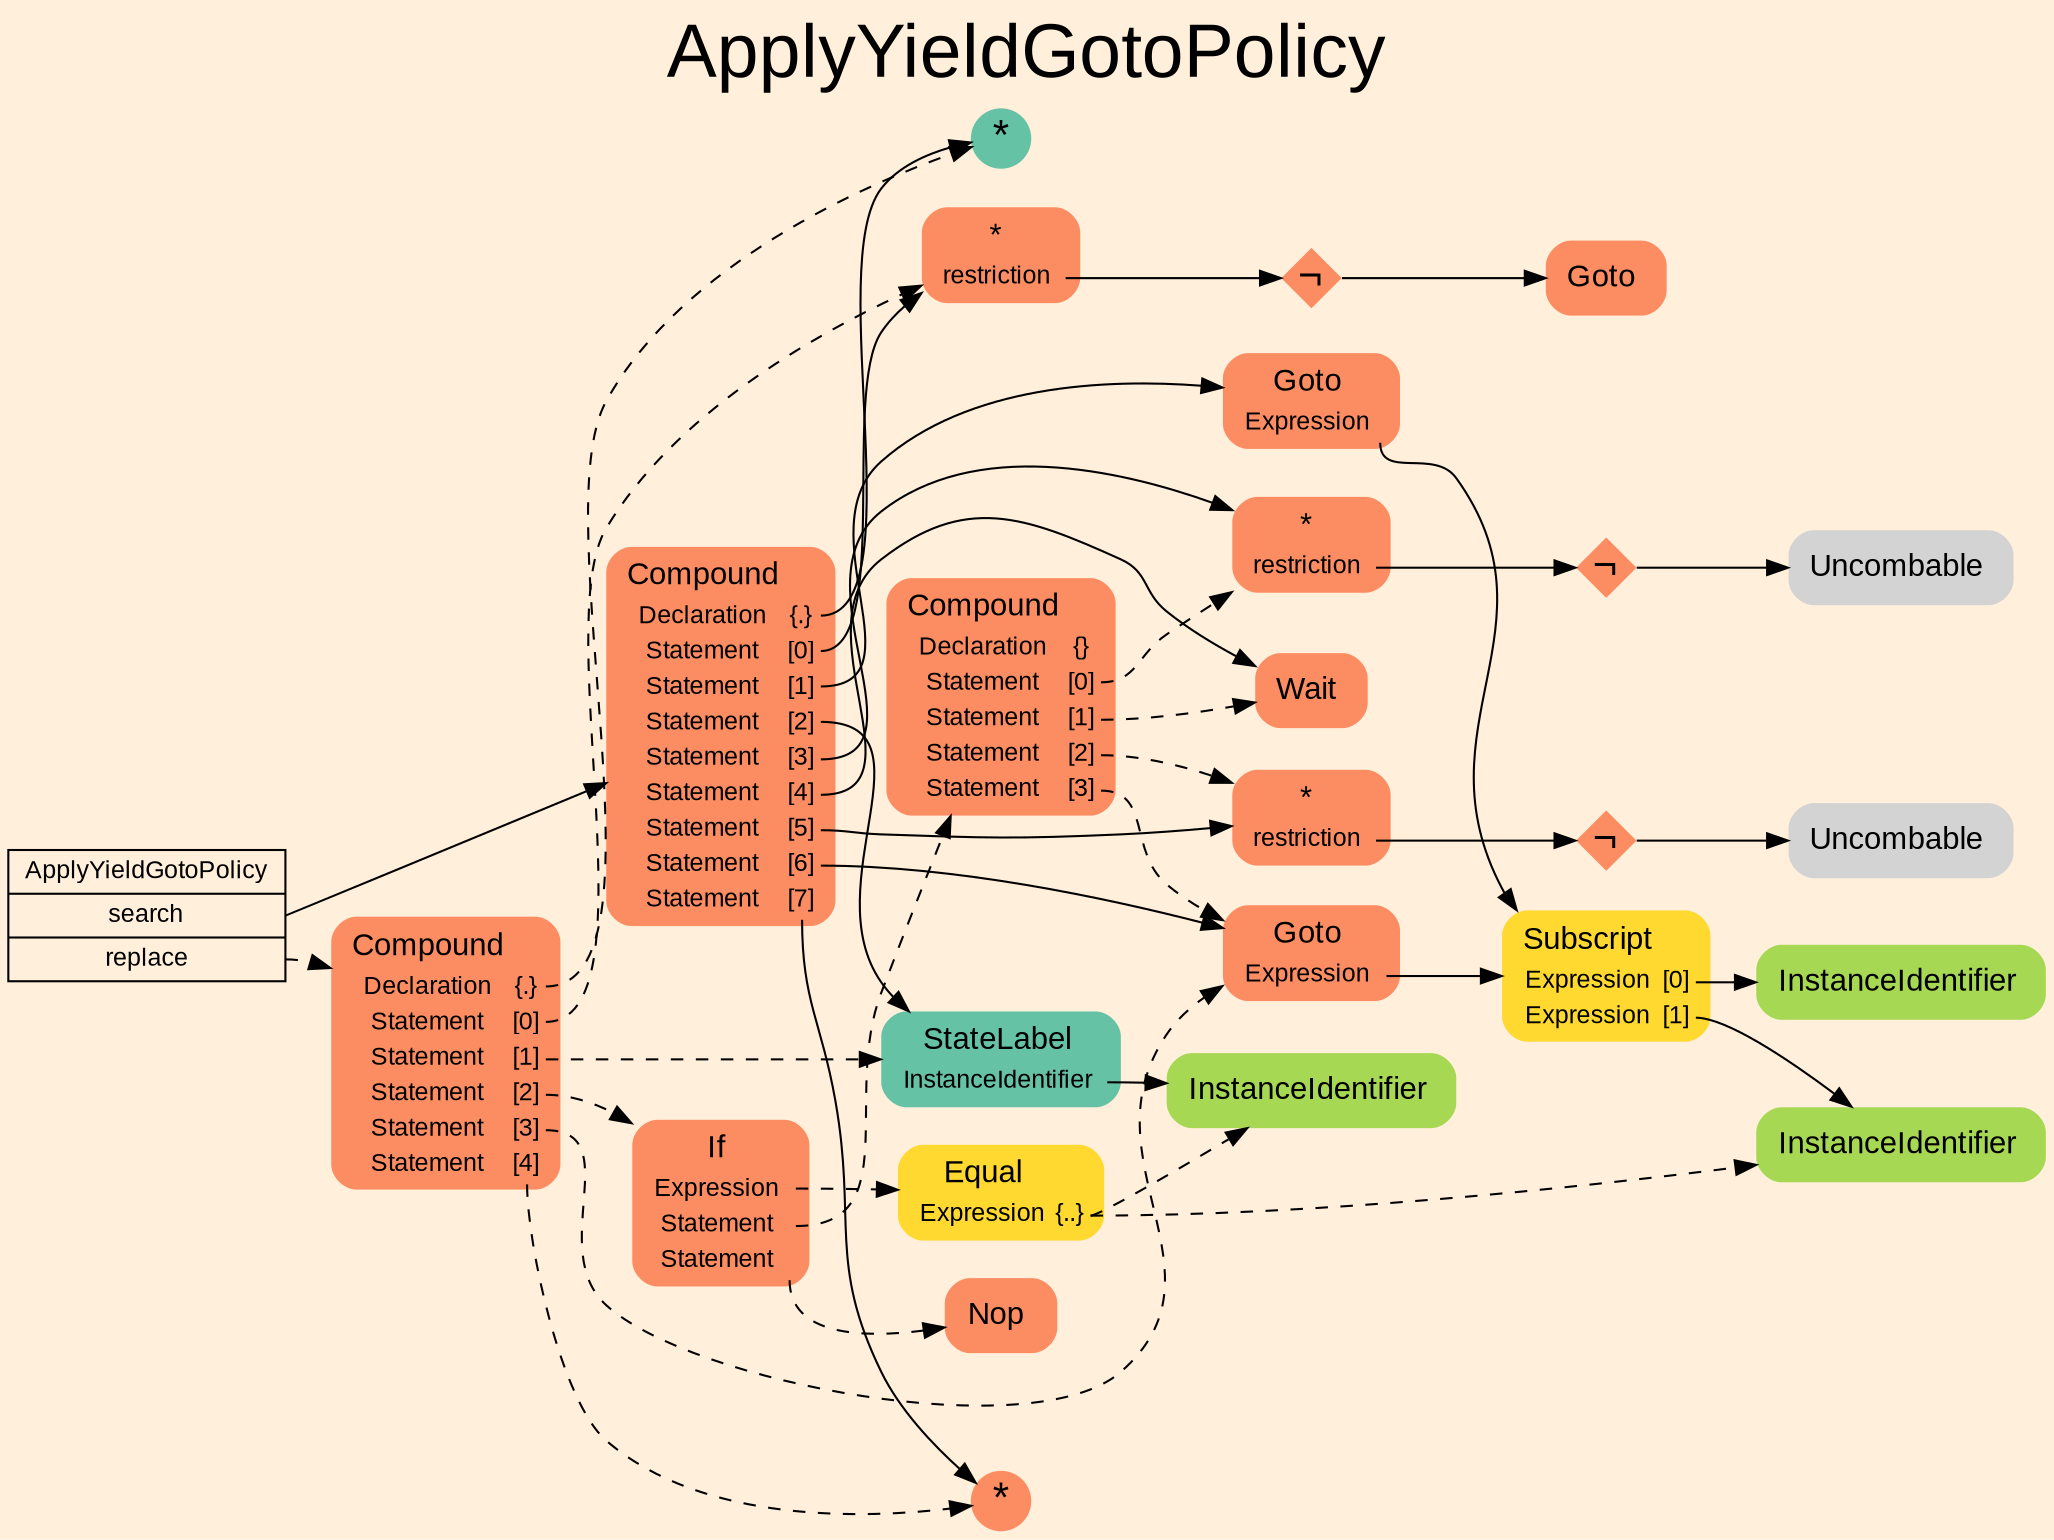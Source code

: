 digraph "ApplyYieldGotoPolicy" {
label = "ApplyYieldGotoPolicy"
labelloc = t
fontsize = "36"
graph [
    rankdir = "LR"
    ranksep = 0.3
    bgcolor = antiquewhite1
    color = black
    fontcolor = black
    fontname = "Arial"
];
node [
    fontname = "Arial"
];
edge [
    fontname = "Arial"
];

// -------------------- transformation figure --------------------
// -------- block CR#P75-0 ----------
"CR#P75-0" [
    shape = "record"
    fillcolor = antiquewhite1
    label = "<fixed> ApplyYieldGotoPolicy | <port0> search | <port1> replace"
    style = "filled"
    fontsize = "12"
    color = black
    fontcolor = black
];

"CR#P75-0":port0 -> "#B-2-1354" [
    color = black
    fontcolor = black
];

"CR#P75-0":port1 -> "#B-2-1355" [
    style="dashed"
    color = black
    fontcolor = black
];

// -------- block #B-2-1354 ----------
"#B-2-1354" [
    shape = "plaintext"
    fillcolor = "/set28/2"
    label = <<TABLE BORDER="0" CELLBORDER="0" CELLSPACING="0">
     <TR><TD><FONT POINT-SIZE="15.0">Compound</FONT></TD><TD></TD></TR>
     <TR><TD>Declaration</TD><TD PORT="port0">{.}</TD></TR>
     <TR><TD>Statement</TD><TD PORT="port1">[0]</TD></TR>
     <TR><TD>Statement</TD><TD PORT="port2">[1]</TD></TR>
     <TR><TD>Statement</TD><TD PORT="port3">[2]</TD></TR>
     <TR><TD>Statement</TD><TD PORT="port4">[3]</TD></TR>
     <TR><TD>Statement</TD><TD PORT="port5">[4]</TD></TR>
     <TR><TD>Statement</TD><TD PORT="port6">[5]</TD></TR>
     <TR><TD>Statement</TD><TD PORT="port7">[6]</TD></TR>
     <TR><TD>Statement</TD><TD PORT="port8">[7]</TD></TR>
    </TABLE>>
    style = "rounded,filled"
    fontsize = "12"
];

"#B-2-1354":port0 -> "#B-2-1357" [
    color = black
    fontcolor = black
];

"#B-2-1354":port1 -> "#B-2-1358" [
    color = black
    fontcolor = black
];

"#B-2-1354":port2 -> "#B-2-1362" [
    color = black
    fontcolor = black
];

"#B-2-1354":port3 -> "#B-2-1369" [
    color = black
    fontcolor = black
];

"#B-2-1354":port4 -> "#B-2-1359" [
    color = black
    fontcolor = black
];

"#B-2-1354":port5 -> "#B-2-1375" [
    color = black
    fontcolor = black
];

"#B-2-1354":port6 -> "#B-2-1360" [
    color = black
    fontcolor = black
];

"#B-2-1354":port7 -> "#B-2-1363" [
    color = black
    fontcolor = black
];

"#B-2-1354":port8 -> "#B-2-1361" [
    color = black
    fontcolor = black
];

// -------- block #B-2-1357 ----------
"#B-2-1357" [
    shape = "circle"
    fillcolor = "/set28/1"
    label = <*>
    style = "filled"
    fontsize = "20"
    penwidth = 0.0
    fixedsize = true
    width = 0.4
    height = 0.4
];

// -------- block #B-2-1358 ----------
"#B-2-1358" [
    shape = "plaintext"
    fillcolor = "/set28/2"
    label = <<TABLE BORDER="0" CELLBORDER="0" CELLSPACING="0">
     <TR><TD><FONT POINT-SIZE="15.0">*</FONT></TD><TD></TD></TR>
     <TR><TD>restriction</TD><TD PORT="port0"></TD></TR>
    </TABLE>>
    style = "rounded,filled"
    fontsize = "12"
];

"#B-2-1358":port0 -> "#B-2-1370" [
    color = black
    fontcolor = black
];

// -------- block #B-2-1370 ----------
"#B-2-1370" [
    shape = "diamond"
    fillcolor = "/set28/2"
    label = <¬>
    style = "filled"
    fontsize = "20"
    penwidth = 0.0
    fixedsize = true
    width = 0.4
    height = 0.4
];

"#B-2-1370" -> "#B-2-1364" [
    color = black
    fontcolor = black
];

// -------- block #B-2-1364 ----------
"#B-2-1364" [
    shape = "plaintext"
    fillcolor = "/set28/2"
    label = <<TABLE BORDER="0" CELLBORDER="0" CELLSPACING="0">
     <TR><TD><FONT POINT-SIZE="15.0">Goto</FONT></TD><TD></TD></TR>
    </TABLE>>
    style = "rounded,filled"
    fontsize = "12"
];

// -------- block #B-2-1362 ----------
"#B-2-1362" [
    shape = "plaintext"
    fillcolor = "/set28/2"
    label = <<TABLE BORDER="0" CELLBORDER="0" CELLSPACING="0">
     <TR><TD><FONT POINT-SIZE="15.0">Goto</FONT></TD><TD></TD></TR>
     <TR><TD>Expression</TD><TD PORT="port0"></TD></TR>
    </TABLE>>
    style = "rounded,filled"
    fontsize = "12"
];

"#B-2-1362":port0 -> "#B-2-1365" [
    color = black
    fontcolor = black
];

// -------- block #B-2-1365 ----------
"#B-2-1365" [
    shape = "plaintext"
    fillcolor = "/set28/6"
    label = <<TABLE BORDER="0" CELLBORDER="0" CELLSPACING="0">
     <TR><TD><FONT POINT-SIZE="15.0">Subscript</FONT></TD><TD></TD></TR>
     <TR><TD>Expression</TD><TD PORT="port0">[0]</TD></TR>
     <TR><TD>Expression</TD><TD PORT="port1">[1]</TD></TR>
    </TABLE>>
    style = "rounded,filled"
    fontsize = "12"
];

"#B-2-1365":port0 -> "#B-2-1366" [
    color = black
    fontcolor = black
];

"#B-2-1365":port1 -> "#B-2-1367" [
    color = black
    fontcolor = black
];

// -------- block #B-2-1366 ----------
"#B-2-1366" [
    shape = "plaintext"
    fillcolor = "/set28/5"
    label = <<TABLE BORDER="0" CELLBORDER="0" CELLSPACING="0">
     <TR><TD><FONT POINT-SIZE="15.0">InstanceIdentifier</FONT></TD><TD></TD></TR>
    </TABLE>>
    style = "rounded,filled"
    fontsize = "12"
];

// -------- block #B-2-1367 ----------
"#B-2-1367" [
    shape = "plaintext"
    fillcolor = "/set28/5"
    label = <<TABLE BORDER="0" CELLBORDER="0" CELLSPACING="0">
     <TR><TD><FONT POINT-SIZE="15.0">InstanceIdentifier</FONT></TD><TD></TD></TR>
    </TABLE>>
    style = "rounded,filled"
    fontsize = "12"
];

// -------- block #B-2-1369 ----------
"#B-2-1369" [
    shape = "plaintext"
    fillcolor = "/set28/1"
    label = <<TABLE BORDER="0" CELLBORDER="0" CELLSPACING="0">
     <TR><TD><FONT POINT-SIZE="15.0">StateLabel</FONT></TD><TD></TD></TR>
     <TR><TD>InstanceIdentifier</TD><TD PORT="port0"></TD></TR>
    </TABLE>>
    style = "rounded,filled"
    fontsize = "12"
];

"#B-2-1369":port0 -> "#B-2-1368" [
    color = black
    fontcolor = black
];

// -------- block #B-2-1368 ----------
"#B-2-1368" [
    shape = "plaintext"
    fillcolor = "/set28/5"
    label = <<TABLE BORDER="0" CELLBORDER="0" CELLSPACING="0">
     <TR><TD><FONT POINT-SIZE="15.0">InstanceIdentifier</FONT></TD><TD></TD></TR>
    </TABLE>>
    style = "rounded,filled"
    fontsize = "12"
];

// -------- block #B-2-1359 ----------
"#B-2-1359" [
    shape = "plaintext"
    fillcolor = "/set28/2"
    label = <<TABLE BORDER="0" CELLBORDER="0" CELLSPACING="0">
     <TR><TD><FONT POINT-SIZE="15.0">*</FONT></TD><TD></TD></TR>
     <TR><TD>restriction</TD><TD PORT="port0"></TD></TR>
    </TABLE>>
    style = "rounded,filled"
    fontsize = "12"
];

"#B-2-1359":port0 -> "#B-2-1371" [
    color = black
    fontcolor = black
];

// -------- block #B-2-1371 ----------
"#B-2-1371" [
    shape = "diamond"
    fillcolor = "/set28/2"
    label = <¬>
    style = "filled"
    fontsize = "20"
    penwidth = 0.0
    fixedsize = true
    width = 0.4
    height = 0.4
];

"#B-2-1371" -> "#B-2-1376" [
    color = black
    fontcolor = black
];

// -------- block #B-2-1376 ----------
"#B-2-1376" [
    shape = "plaintext"
    label = <<TABLE BORDER="0" CELLBORDER="0" CELLSPACING="0">
     <TR><TD><FONT POINT-SIZE="15.0">Uncombable</FONT></TD><TD></TD></TR>
    </TABLE>>
    style = "rounded,filled"
    fontsize = "12"
];

// -------- block #B-2-1375 ----------
"#B-2-1375" [
    shape = "plaintext"
    fillcolor = "/set28/2"
    label = <<TABLE BORDER="0" CELLBORDER="0" CELLSPACING="0">
     <TR><TD><FONT POINT-SIZE="15.0">Wait</FONT></TD><TD></TD></TR>
    </TABLE>>
    style = "rounded,filled"
    fontsize = "12"
];

// -------- block #B-2-1360 ----------
"#B-2-1360" [
    shape = "plaintext"
    fillcolor = "/set28/2"
    label = <<TABLE BORDER="0" CELLBORDER="0" CELLSPACING="0">
     <TR><TD><FONT POINT-SIZE="15.0">*</FONT></TD><TD></TD></TR>
     <TR><TD>restriction</TD><TD PORT="port0"></TD></TR>
    </TABLE>>
    style = "rounded,filled"
    fontsize = "12"
];

"#B-2-1360":port0 -> "#B-2-1372" [
    color = black
    fontcolor = black
];

// -------- block #B-2-1372 ----------
"#B-2-1372" [
    shape = "diamond"
    fillcolor = "/set28/2"
    label = <¬>
    style = "filled"
    fontsize = "20"
    penwidth = 0.0
    fixedsize = true
    width = 0.4
    height = 0.4
];

"#B-2-1372" -> "#B-2-1377" [
    color = black
    fontcolor = black
];

// -------- block #B-2-1377 ----------
"#B-2-1377" [
    shape = "plaintext"
    label = <<TABLE BORDER="0" CELLBORDER="0" CELLSPACING="0">
     <TR><TD><FONT POINT-SIZE="15.0">Uncombable</FONT></TD><TD></TD></TR>
    </TABLE>>
    style = "rounded,filled"
    fontsize = "12"
];

// -------- block #B-2-1363 ----------
"#B-2-1363" [
    shape = "plaintext"
    fillcolor = "/set28/2"
    label = <<TABLE BORDER="0" CELLBORDER="0" CELLSPACING="0">
     <TR><TD><FONT POINT-SIZE="15.0">Goto</FONT></TD><TD></TD></TR>
     <TR><TD>Expression</TD><TD PORT="port0"></TD></TR>
    </TABLE>>
    style = "rounded,filled"
    fontsize = "12"
];

"#B-2-1363":port0 -> "#B-2-1365" [
    color = black
    fontcolor = black
];

// -------- block #B-2-1361 ----------
"#B-2-1361" [
    shape = "circle"
    fillcolor = "/set28/2"
    label = <*>
    style = "filled"
    fontsize = "20"
    penwidth = 0.0
    fixedsize = true
    width = 0.4
    height = 0.4
];

// -------- block #B-2-1355 ----------
"#B-2-1355" [
    shape = "plaintext"
    fillcolor = "/set28/2"
    label = <<TABLE BORDER="0" CELLBORDER="0" CELLSPACING="0">
     <TR><TD><FONT POINT-SIZE="15.0">Compound</FONT></TD><TD></TD></TR>
     <TR><TD>Declaration</TD><TD PORT="port0">{.}</TD></TR>
     <TR><TD>Statement</TD><TD PORT="port1">[0]</TD></TR>
     <TR><TD>Statement</TD><TD PORT="port2">[1]</TD></TR>
     <TR><TD>Statement</TD><TD PORT="port3">[2]</TD></TR>
     <TR><TD>Statement</TD><TD PORT="port4">[3]</TD></TR>
     <TR><TD>Statement</TD><TD PORT="port5">[4]</TD></TR>
    </TABLE>>
    style = "rounded,filled"
    fontsize = "12"
];

"#B-2-1355":port0 -> "#B-2-1357" [
    style="dashed"
    color = black
    fontcolor = black
];

"#B-2-1355":port1 -> "#B-2-1358" [
    style="dashed"
    color = black
    fontcolor = black
];

"#B-2-1355":port2 -> "#B-2-1369" [
    style="dashed"
    color = black
    fontcolor = black
];

"#B-2-1355":port3 -> "#B-2-1373" [
    style="dashed"
    color = black
    fontcolor = black
];

"#B-2-1355":port4 -> "#B-2-1363" [
    style="dashed"
    color = black
    fontcolor = black
];

"#B-2-1355":port5 -> "#B-2-1361" [
    style="dashed"
    color = black
    fontcolor = black
];

// -------- block #B-2-1373 ----------
"#B-2-1373" [
    shape = "plaintext"
    fillcolor = "/set28/2"
    label = <<TABLE BORDER="0" CELLBORDER="0" CELLSPACING="0">
     <TR><TD><FONT POINT-SIZE="15.0">If</FONT></TD><TD></TD></TR>
     <TR><TD>Expression</TD><TD PORT="port0"></TD></TR>
     <TR><TD>Statement</TD><TD PORT="port1"></TD></TR>
     <TR><TD>Statement</TD><TD PORT="port2"></TD></TR>
    </TABLE>>
    style = "rounded,filled"
    fontsize = "12"
];

"#B-2-1373":port0 -> "#B-2-1374" [
    style="dashed"
    color = black
    fontcolor = black
];

"#B-2-1373":port1 -> "#B-2-1356" [
    style="dashed"
    color = black
    fontcolor = black
];

"#B-2-1373":port2 -> "#B-2-1378" [
    style="dashed"
    color = black
    fontcolor = black
];

// -------- block #B-2-1374 ----------
"#B-2-1374" [
    shape = "plaintext"
    fillcolor = "/set28/6"
    label = <<TABLE BORDER="0" CELLBORDER="0" CELLSPACING="0">
     <TR><TD><FONT POINT-SIZE="15.0">Equal</FONT></TD><TD></TD></TR>
     <TR><TD>Expression</TD><TD PORT="port0">{..}</TD></TR>
    </TABLE>>
    style = "rounded,filled"
    fontsize = "12"
];

"#B-2-1374":port0 -> "#B-2-1367" [
    style="dashed"
    color = black
    fontcolor = black
];

"#B-2-1374":port0 -> "#B-2-1368" [
    style="dashed"
    color = black
    fontcolor = black
];

// -------- block #B-2-1356 ----------
"#B-2-1356" [
    shape = "plaintext"
    fillcolor = "/set28/2"
    label = <<TABLE BORDER="0" CELLBORDER="0" CELLSPACING="0">
     <TR><TD><FONT POINT-SIZE="15.0">Compound</FONT></TD><TD></TD></TR>
     <TR><TD>Declaration</TD><TD PORT="port0">{}</TD></TR>
     <TR><TD>Statement</TD><TD PORT="port1">[0]</TD></TR>
     <TR><TD>Statement</TD><TD PORT="port2">[1]</TD></TR>
     <TR><TD>Statement</TD><TD PORT="port3">[2]</TD></TR>
     <TR><TD>Statement</TD><TD PORT="port4">[3]</TD></TR>
    </TABLE>>
    style = "rounded,filled"
    fontsize = "12"
];

"#B-2-1356":port1 -> "#B-2-1359" [
    style="dashed"
    color = black
    fontcolor = black
];

"#B-2-1356":port2 -> "#B-2-1375" [
    style="dashed"
    color = black
    fontcolor = black
];

"#B-2-1356":port3 -> "#B-2-1360" [
    style="dashed"
    color = black
    fontcolor = black
];

"#B-2-1356":port4 -> "#B-2-1363" [
    style="dashed"
    color = black
    fontcolor = black
];

// -------- block #B-2-1378 ----------
"#B-2-1378" [
    shape = "plaintext"
    fillcolor = "/set28/2"
    label = <<TABLE BORDER="0" CELLBORDER="0" CELLSPACING="0">
     <TR><TD><FONT POINT-SIZE="15.0">Nop</FONT></TD><TD></TD></TR>
    </TABLE>>
    style = "rounded,filled"
    fontsize = "12"
];


}
